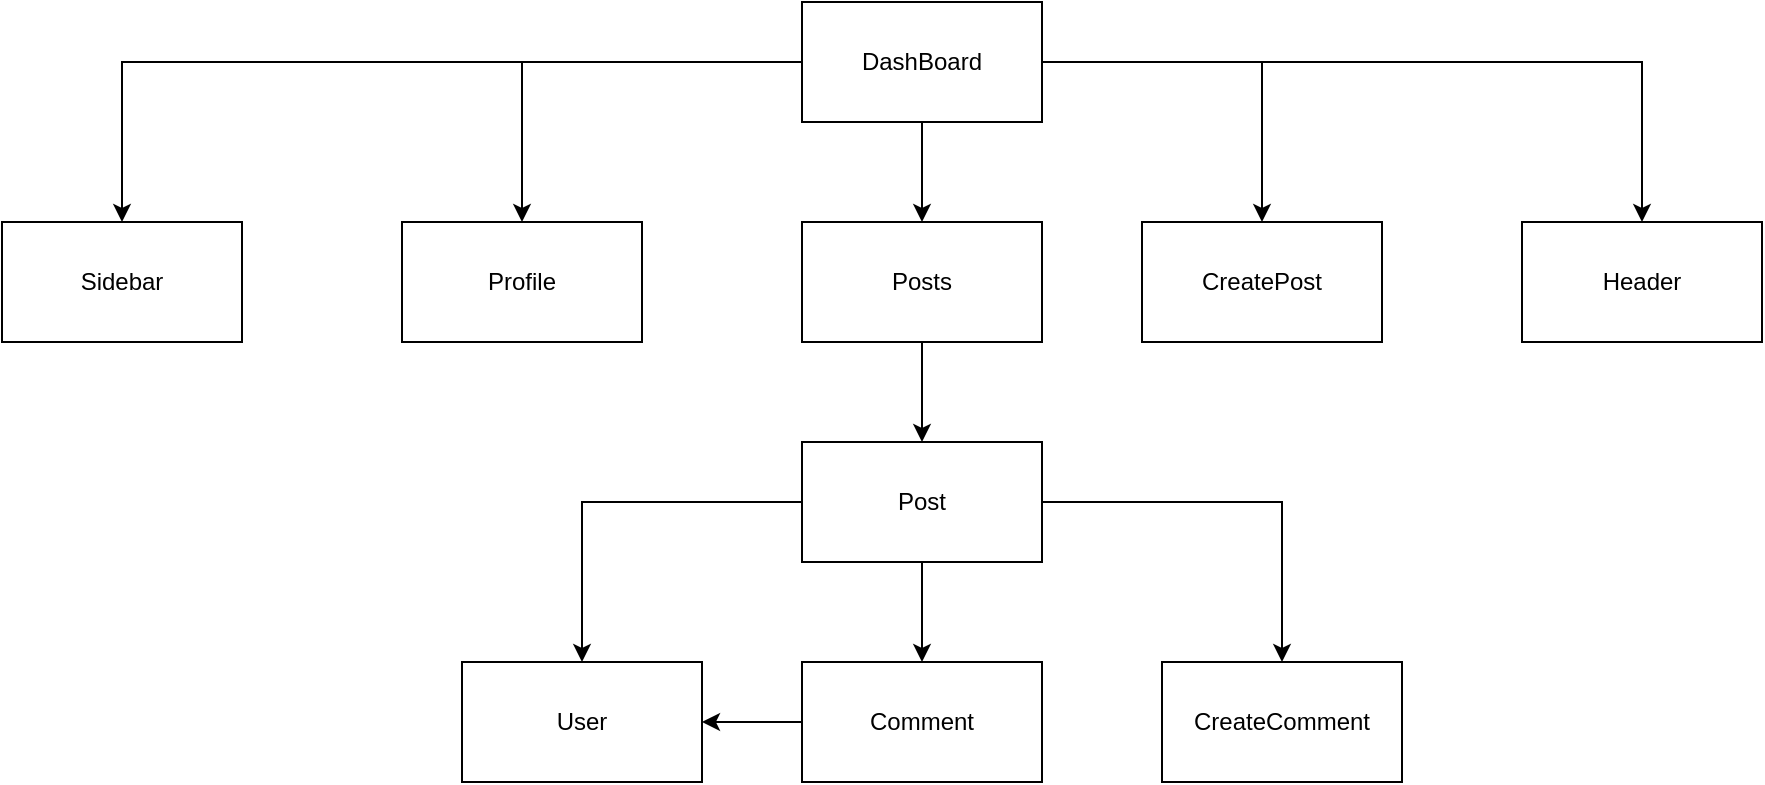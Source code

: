 <mxfile version="23.1.3" type="device">
  <diagram name="Page-1" id="0rACvr15XXUMkoUEjzlt">
    <mxGraphModel dx="1386" dy="785" grid="1" gridSize="10" guides="1" tooltips="1" connect="1" arrows="1" fold="1" page="1" pageScale="1" pageWidth="1100" pageHeight="850" math="0" shadow="0">
      <root>
        <mxCell id="0" />
        <mxCell id="1" parent="0" />
        <mxCell id="Rhv-N49-wGEwY5A1lcQx-12" style="edgeStyle=orthogonalEdgeStyle;rounded=0;orthogonalLoop=1;jettySize=auto;html=1;entryX=0.5;entryY=0;entryDx=0;entryDy=0;" edge="1" parent="1" source="Rhv-N49-wGEwY5A1lcQx-1" target="Rhv-N49-wGEwY5A1lcQx-7">
          <mxGeometry relative="1" as="geometry" />
        </mxCell>
        <mxCell id="Rhv-N49-wGEwY5A1lcQx-13" style="edgeStyle=orthogonalEdgeStyle;rounded=0;orthogonalLoop=1;jettySize=auto;html=1;entryX=0.5;entryY=0;entryDx=0;entryDy=0;" edge="1" parent="1" source="Rhv-N49-wGEwY5A1lcQx-1" target="Rhv-N49-wGEwY5A1lcQx-6">
          <mxGeometry relative="1" as="geometry" />
        </mxCell>
        <mxCell id="Rhv-N49-wGEwY5A1lcQx-14" style="edgeStyle=orthogonalEdgeStyle;rounded=0;orthogonalLoop=1;jettySize=auto;html=1;" edge="1" parent="1" source="Rhv-N49-wGEwY5A1lcQx-1" target="Rhv-N49-wGEwY5A1lcQx-2">
          <mxGeometry relative="1" as="geometry" />
        </mxCell>
        <mxCell id="Rhv-N49-wGEwY5A1lcQx-15" style="edgeStyle=orthogonalEdgeStyle;rounded=0;orthogonalLoop=1;jettySize=auto;html=1;" edge="1" parent="1" source="Rhv-N49-wGEwY5A1lcQx-1" target="Rhv-N49-wGEwY5A1lcQx-8">
          <mxGeometry relative="1" as="geometry" />
        </mxCell>
        <mxCell id="Rhv-N49-wGEwY5A1lcQx-20" style="edgeStyle=orthogonalEdgeStyle;rounded=0;orthogonalLoop=1;jettySize=auto;html=1;" edge="1" parent="1" source="Rhv-N49-wGEwY5A1lcQx-1" target="Rhv-N49-wGEwY5A1lcQx-16">
          <mxGeometry relative="1" as="geometry" />
        </mxCell>
        <mxCell id="Rhv-N49-wGEwY5A1lcQx-1" value="DashBoard" style="rounded=0;whiteSpace=wrap;html=1;" vertex="1" parent="1">
          <mxGeometry x="560" y="70" width="120" height="60" as="geometry" />
        </mxCell>
        <mxCell id="Rhv-N49-wGEwY5A1lcQx-2" value="Sidebar" style="rounded=0;whiteSpace=wrap;html=1;" vertex="1" parent="1">
          <mxGeometry x="160" y="180" width="120" height="60" as="geometry" />
        </mxCell>
        <mxCell id="Rhv-N49-wGEwY5A1lcQx-10" style="edgeStyle=orthogonalEdgeStyle;rounded=0;orthogonalLoop=1;jettySize=auto;html=1;" edge="1" parent="1" source="Rhv-N49-wGEwY5A1lcQx-3" target="Rhv-N49-wGEwY5A1lcQx-4">
          <mxGeometry relative="1" as="geometry" />
        </mxCell>
        <mxCell id="Rhv-N49-wGEwY5A1lcQx-11" style="edgeStyle=orthogonalEdgeStyle;rounded=0;orthogonalLoop=1;jettySize=auto;html=1;entryX=0.5;entryY=0;entryDx=0;entryDy=0;" edge="1" parent="1" source="Rhv-N49-wGEwY5A1lcQx-3" target="Rhv-N49-wGEwY5A1lcQx-5">
          <mxGeometry relative="1" as="geometry" />
        </mxCell>
        <mxCell id="Rhv-N49-wGEwY5A1lcQx-19" style="edgeStyle=orthogonalEdgeStyle;rounded=0;orthogonalLoop=1;jettySize=auto;html=1;entryX=0.5;entryY=0;entryDx=0;entryDy=0;" edge="1" parent="1" source="Rhv-N49-wGEwY5A1lcQx-3" target="Rhv-N49-wGEwY5A1lcQx-18">
          <mxGeometry relative="1" as="geometry" />
        </mxCell>
        <mxCell id="Rhv-N49-wGEwY5A1lcQx-3" value="Post" style="rounded=0;whiteSpace=wrap;html=1;" vertex="1" parent="1">
          <mxGeometry x="560" y="290" width="120" height="60" as="geometry" />
        </mxCell>
        <mxCell id="Rhv-N49-wGEwY5A1lcQx-17" style="edgeStyle=orthogonalEdgeStyle;rounded=0;orthogonalLoop=1;jettySize=auto;html=1;" edge="1" parent="1" source="Rhv-N49-wGEwY5A1lcQx-4" target="Rhv-N49-wGEwY5A1lcQx-5">
          <mxGeometry relative="1" as="geometry" />
        </mxCell>
        <mxCell id="Rhv-N49-wGEwY5A1lcQx-4" value="Comment" style="rounded=0;whiteSpace=wrap;html=1;" vertex="1" parent="1">
          <mxGeometry x="560" y="400" width="120" height="60" as="geometry" />
        </mxCell>
        <mxCell id="Rhv-N49-wGEwY5A1lcQx-5" value="User" style="rounded=0;whiteSpace=wrap;html=1;" vertex="1" parent="1">
          <mxGeometry x="390" y="400" width="120" height="60" as="geometry" />
        </mxCell>
        <mxCell id="Rhv-N49-wGEwY5A1lcQx-9" style="edgeStyle=orthogonalEdgeStyle;rounded=0;orthogonalLoop=1;jettySize=auto;html=1;" edge="1" parent="1" source="Rhv-N49-wGEwY5A1lcQx-6" target="Rhv-N49-wGEwY5A1lcQx-3">
          <mxGeometry relative="1" as="geometry" />
        </mxCell>
        <mxCell id="Rhv-N49-wGEwY5A1lcQx-6" value="Posts" style="rounded=0;whiteSpace=wrap;html=1;" vertex="1" parent="1">
          <mxGeometry x="560" y="180" width="120" height="60" as="geometry" />
        </mxCell>
        <mxCell id="Rhv-N49-wGEwY5A1lcQx-7" value="Header" style="rounded=0;whiteSpace=wrap;html=1;" vertex="1" parent="1">
          <mxGeometry x="920" y="180" width="120" height="60" as="geometry" />
        </mxCell>
        <mxCell id="Rhv-N49-wGEwY5A1lcQx-8" value="Profile" style="rounded=0;whiteSpace=wrap;html=1;" vertex="1" parent="1">
          <mxGeometry x="360" y="180" width="120" height="60" as="geometry" />
        </mxCell>
        <mxCell id="Rhv-N49-wGEwY5A1lcQx-16" value="CreatePost" style="rounded=0;whiteSpace=wrap;html=1;" vertex="1" parent="1">
          <mxGeometry x="730" y="180" width="120" height="60" as="geometry" />
        </mxCell>
        <mxCell id="Rhv-N49-wGEwY5A1lcQx-18" value="CreateComment" style="rounded=0;whiteSpace=wrap;html=1;" vertex="1" parent="1">
          <mxGeometry x="740" y="400" width="120" height="60" as="geometry" />
        </mxCell>
      </root>
    </mxGraphModel>
  </diagram>
</mxfile>
